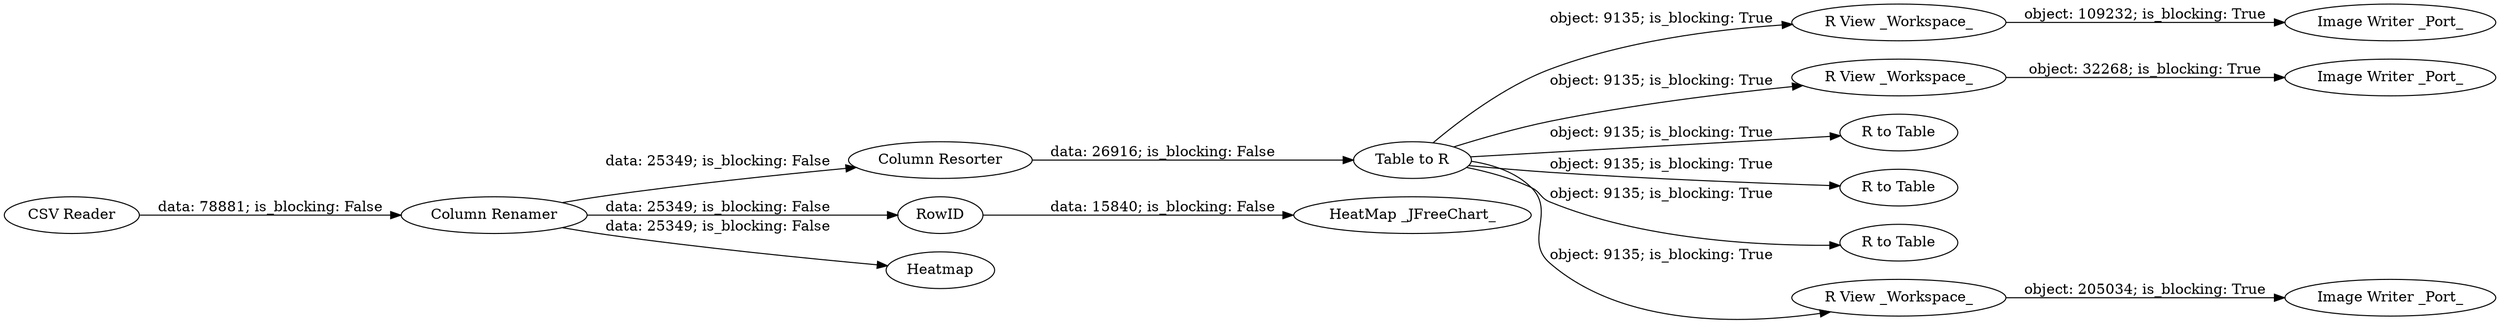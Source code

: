 digraph {
	"1849003759469388069_189" [label="Image Writer _Port_"]
	"1849003759469388069_169" [label="Column Resorter"]
	"1849003759469388069_185" [label="R View _Workspace_"]
	"1849003759469388069_167" [label="Table to R"]
	"1849003759469388069_188" [label="R View _Workspace_"]
	"1849003759469388069_168" [label=RowID]
	"1849003759469388069_191" [label="CSV Reader"]
	"1849003759469388069_172" [label="R to Table"]
	"1849003759469388069_193" [label="Image Writer _Port_"]
	"1849003759469388069_194" [label="Image Writer _Port_"]
	"1849003759469388069_173" [label="R to Table"]
	"1849003759469388069_3" [label="HeatMap _JFreeChart_"]
	"1849003759469388069_170" [label="R to Table"]
	"1849003759469388069_131" [label="R View _Workspace_"]
	"1849003759469388069_4" [label=Heatmap]
	"1849003759469388069_195" [label="Column Renamer"]
	"1849003759469388069_188" -> "1849003759469388069_194" [label="object: 32268; is_blocking: True"]
	"1849003759469388069_185" -> "1849003759469388069_193" [label="object: 109232; is_blocking: True"]
	"1849003759469388069_195" -> "1849003759469388069_169" [label="data: 25349; is_blocking: False"]
	"1849003759469388069_167" -> "1849003759469388069_172" [label="object: 9135; is_blocking: True"]
	"1849003759469388069_168" -> "1849003759469388069_3" [label="data: 15840; is_blocking: False"]
	"1849003759469388069_195" -> "1849003759469388069_168" [label="data: 25349; is_blocking: False"]
	"1849003759469388069_167" -> "1849003759469388069_185" [label="object: 9135; is_blocking: True"]
	"1849003759469388069_131" -> "1849003759469388069_189" [label="object: 205034; is_blocking: True"]
	"1849003759469388069_191" -> "1849003759469388069_195" [label="data: 78881; is_blocking: False"]
	"1849003759469388069_167" -> "1849003759469388069_188" [label="object: 9135; is_blocking: True"]
	"1849003759469388069_167" -> "1849003759469388069_173" [label="object: 9135; is_blocking: True"]
	"1849003759469388069_169" -> "1849003759469388069_167" [label="data: 26916; is_blocking: False"]
	"1849003759469388069_195" -> "1849003759469388069_4" [label="data: 25349; is_blocking: False"]
	"1849003759469388069_167" -> "1849003759469388069_131" [label="object: 9135; is_blocking: True"]
	"1849003759469388069_167" -> "1849003759469388069_170" [label="object: 9135; is_blocking: True"]
	rankdir=LR
}
